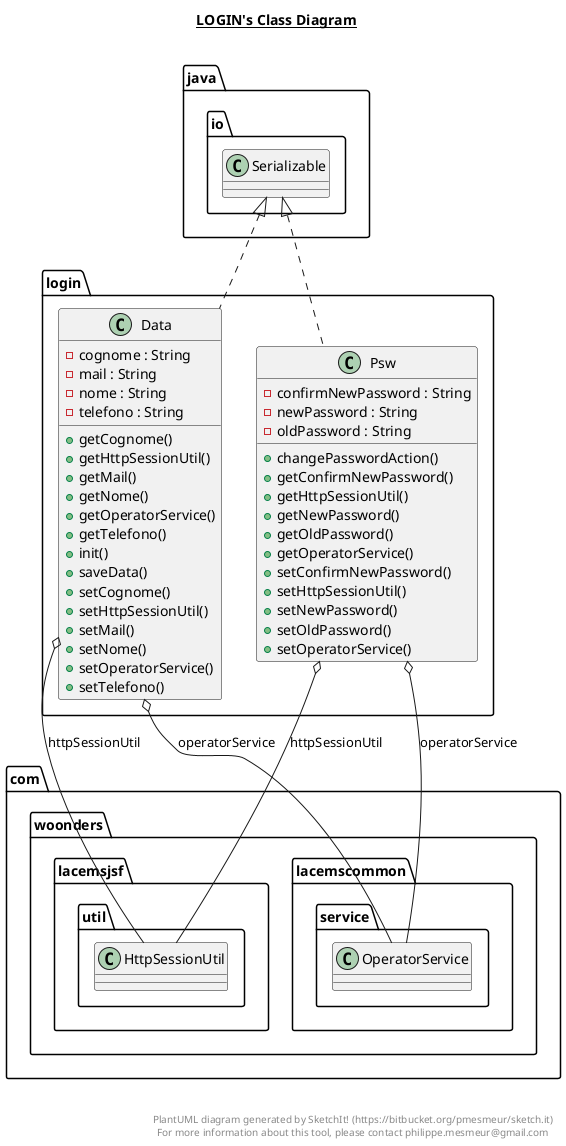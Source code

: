 @startuml

title __LOGIN's Class Diagram__\n

  namespace login {
    class login.Data {
        - cognome : String
        - mail : String
        - nome : String
        - telefono : String
        + getCognome()
        + getHttpSessionUtil()
        + getMail()
        + getNome()
        + getOperatorService()
        + getTelefono()
        + init()
        + saveData()
        + setCognome()
        + setHttpSessionUtil()
        + setMail()
        + setNome()
        + setOperatorService()
        + setTelefono()
    }
  }
  

  namespace login {
    class login.Psw {
        - confirmNewPassword : String
        - newPassword : String
        - oldPassword : String
        + changePasswordAction()
        + getConfirmNewPassword()
        + getHttpSessionUtil()
        + getNewPassword()
        + getOldPassword()
        + getOperatorService()
        + setConfirmNewPassword()
        + setHttpSessionUtil()
        + setNewPassword()
        + setOldPassword()
        + setOperatorService()
    }
  }
  

  login.Data .up.|> java.io.Serializable
  login.Data o-- com.woonders.lacemsjsf.util.HttpSessionUtil : httpSessionUtil
  login.Data o-- com.woonders.lacemscommon.service.OperatorService : operatorService
  login.Psw .up.|> java.io.Serializable
  login.Psw o-- com.woonders.lacemscommon.service.OperatorService : operatorService
  login.Psw o-- com.woonders.lacemsjsf.util.HttpSessionUtil : httpSessionUtil


right footer


PlantUML diagram generated by SketchIt! (https://bitbucket.org/pmesmeur/sketch.it)
For more information about this tool, please contact philippe.mesmeur@gmail.com
endfooter

@enduml
